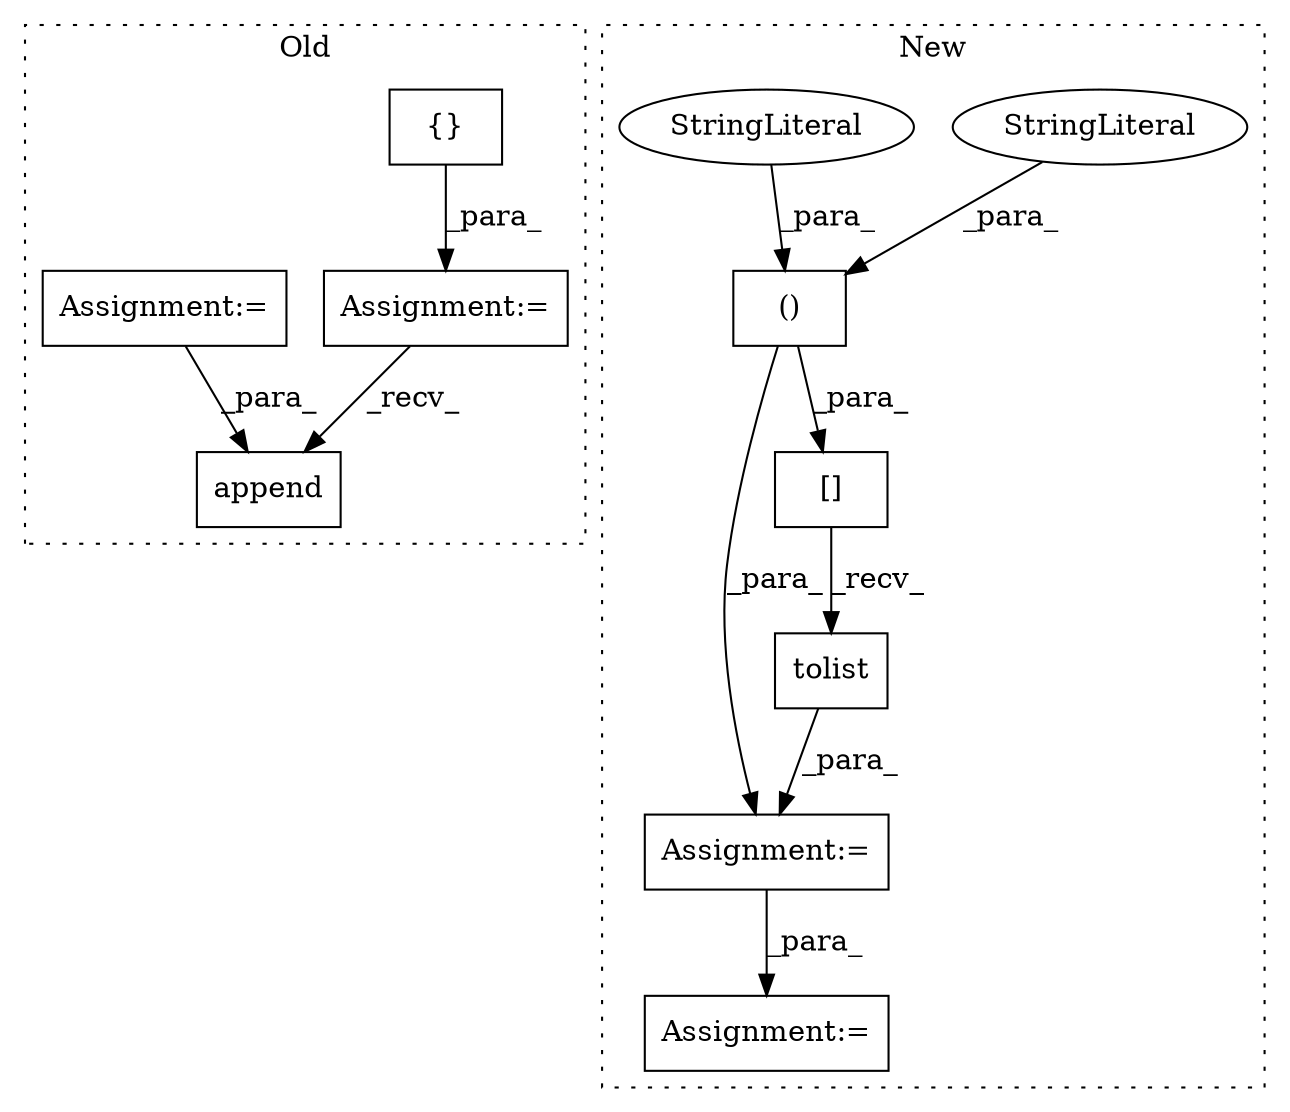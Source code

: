 digraph G {
subgraph cluster0 {
1 [label="append" a="32" s="1295,1331" l="7,1" shape="box"];
3 [label="{}" a="4" s="1024" l="2" shape="box"];
4 [label="Assignment:=" a="7" s="1014" l="1" shape="box"];
6 [label="Assignment:=" a="7" s="1243" l="30" shape="box"];
label = "Old";
style="dotted";
}
subgraph cluster1 {
2 [label="tolist" a="32" s="1132" l="8" shape="box"];
5 [label="Assignment:=" a="7" s="1054" l="1" shape="box"];
7 [label="[]" a="2" s="1055,1129" l="24,2" shape="box"];
8 [label="()" a="106" s="1079" l="50" shape="box"];
9 [label="StringLiteral" a="45" s="1079" l="21" shape="ellipse"];
10 [label="StringLiteral" a="45" s="1113" l="16" shape="ellipse"];
11 [label="Assignment:=" a="7" s="1157" l="1" shape="box"];
label = "New";
style="dotted";
}
2 -> 5 [label="_para_"];
3 -> 4 [label="_para_"];
4 -> 1 [label="_recv_"];
5 -> 11 [label="_para_"];
6 -> 1 [label="_para_"];
7 -> 2 [label="_recv_"];
8 -> 7 [label="_para_"];
8 -> 5 [label="_para_"];
9 -> 8 [label="_para_"];
10 -> 8 [label="_para_"];
}